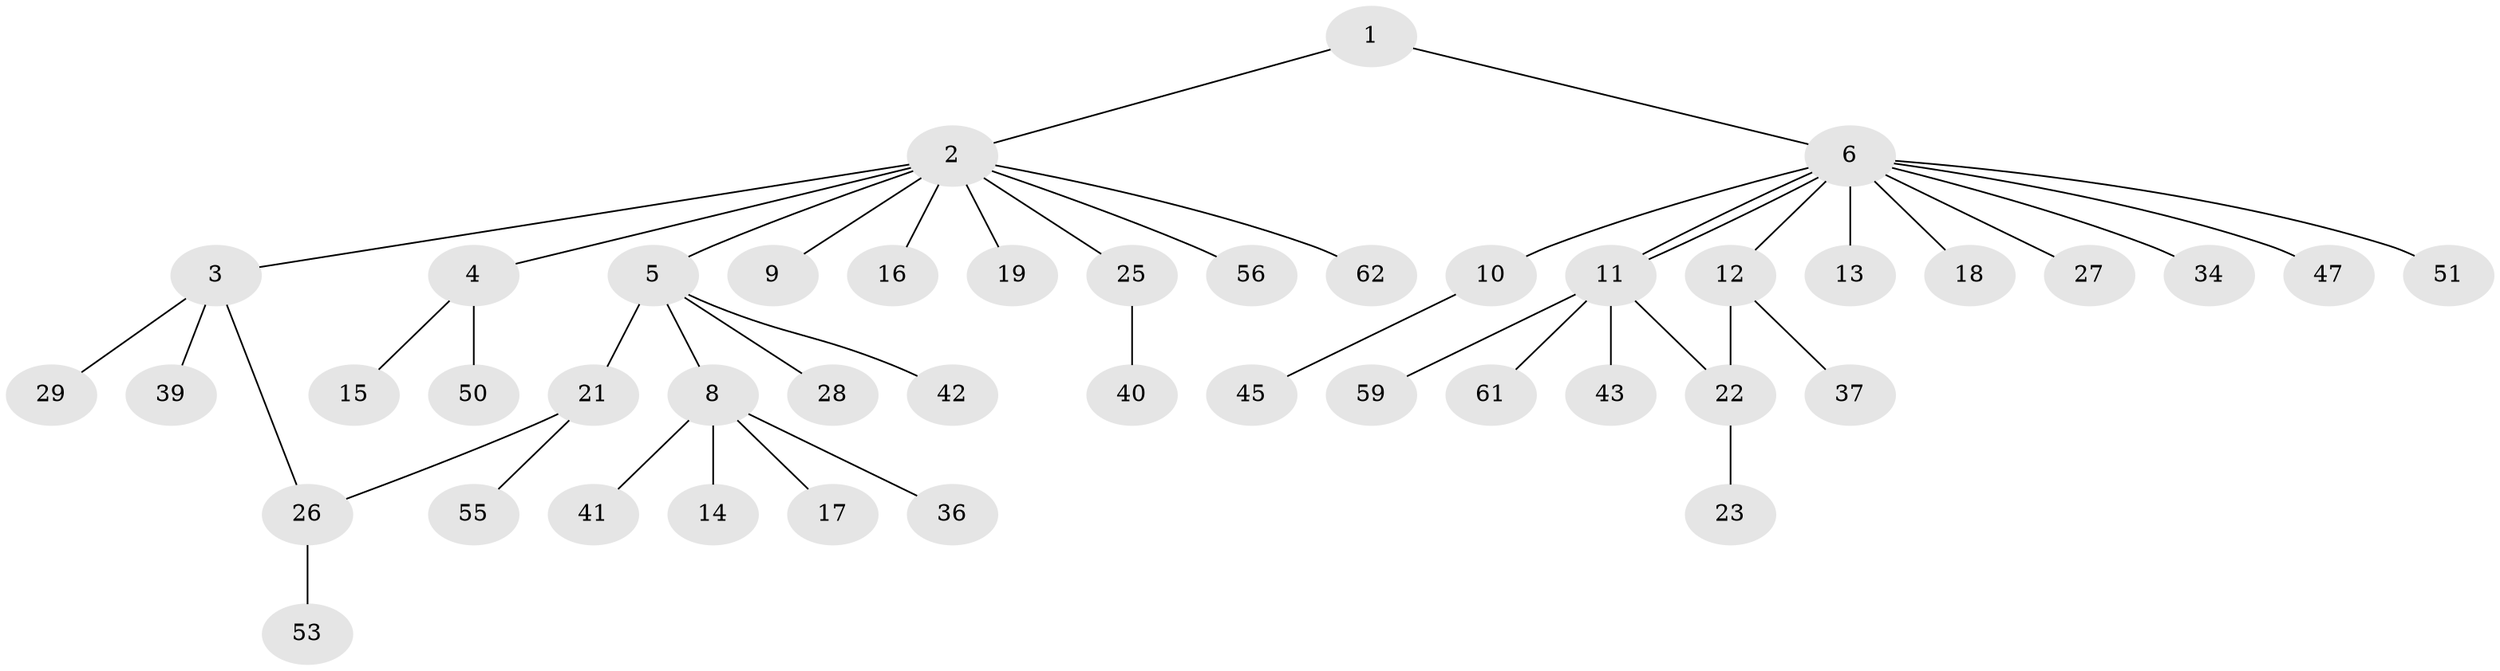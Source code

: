 // original degree distribution, {2: 0.16129032258064516, 11: 0.016129032258064516, 5: 0.03225806451612903, 3: 0.11290322580645161, 6: 0.03225806451612903, 12: 0.016129032258064516, 1: 0.6129032258064516, 4: 0.016129032258064516}
// Generated by graph-tools (version 1.1) at 2025/41/03/06/25 10:41:47]
// undirected, 44 vertices, 46 edges
graph export_dot {
graph [start="1"]
  node [color=gray90,style=filled];
  1;
  2 [super="+30"];
  3 [super="+38"];
  4 [super="+7"];
  5 [super="+32"];
  6 [super="+44"];
  8 [super="+33"];
  9;
  10 [super="+24"];
  11 [super="+46"];
  12 [super="+49"];
  13;
  14;
  15;
  16;
  17 [super="+20"];
  18;
  19;
  21 [super="+48"];
  22 [super="+35"];
  23;
  25 [super="+31"];
  26 [super="+52"];
  27;
  28;
  29;
  34;
  36 [super="+54"];
  37;
  39 [super="+58"];
  40;
  41;
  42;
  43;
  45;
  47;
  50 [super="+57"];
  51;
  53;
  55 [super="+60"];
  56;
  59;
  61;
  62;
  1 -- 2;
  1 -- 6;
  2 -- 3;
  2 -- 4;
  2 -- 5;
  2 -- 9;
  2 -- 16;
  2 -- 19;
  2 -- 25;
  2 -- 56;
  2 -- 62;
  3 -- 26;
  3 -- 29;
  3 -- 39;
  4 -- 50;
  4 -- 15;
  5 -- 8;
  5 -- 21;
  5 -- 28;
  5 -- 42;
  6 -- 10;
  6 -- 11;
  6 -- 11;
  6 -- 12;
  6 -- 13;
  6 -- 18;
  6 -- 27;
  6 -- 34;
  6 -- 47;
  6 -- 51;
  8 -- 14;
  8 -- 17;
  8 -- 36;
  8 -- 41;
  10 -- 45;
  11 -- 22;
  11 -- 43;
  11 -- 59;
  11 -- 61;
  12 -- 37;
  12 -- 22;
  21 -- 26;
  21 -- 55;
  22 -- 23;
  25 -- 40;
  26 -- 53;
}
